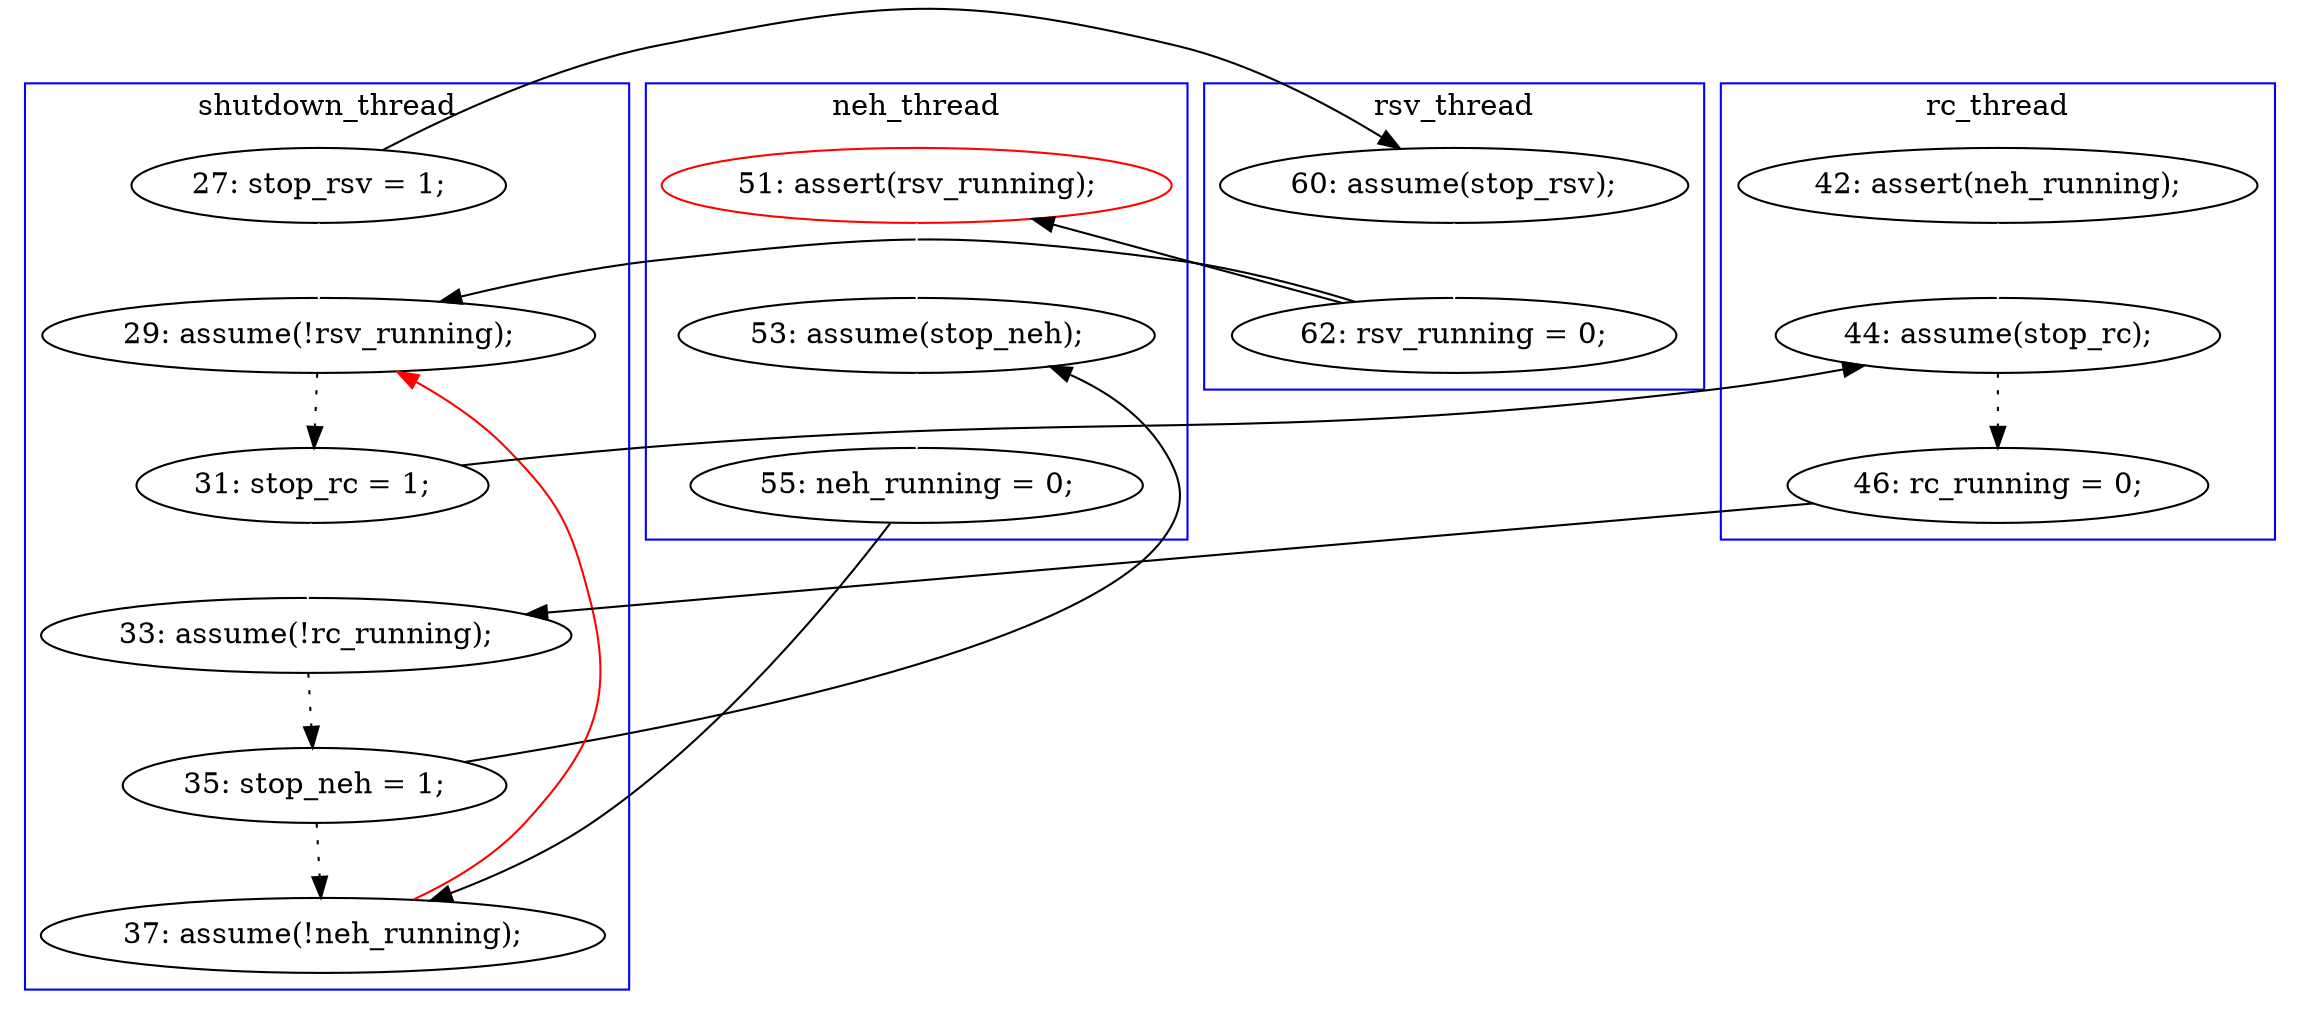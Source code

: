 digraph Counterexample {
	12 -> 19 [color = white, style = solid]
	31 -> 34 [color = black, style = dotted]
	34 -> 19 [color = red, style = solid, constraint = false]
	16 -> 18 [color = white, style = solid]
	22 -> 32 [color = white, style = solid]
	25 -> 26 [color = black, style = dotted]
	12 -> 16 [color = black, style = solid, constraint = false]
	33 -> 34 [color = black, style = solid, constraint = false]
	18 -> 22 [color = black, style = solid, constraint = false]
	32 -> 33 [color = white, style = solid]
	19 -> 21 [color = black, style = dotted]
	30 -> 31 [color = black, style = dotted]
	18 -> 19 [color = black, style = solid, constraint = false]
	26 -> 30 [color = black, style = solid, constraint = false]
	21 -> 25 [color = black, style = solid, constraint = false]
	17 -> 25 [color = white, style = solid]
	31 -> 32 [color = black, style = solid, constraint = false]
	21 -> 30 [color = white, style = solid]
	subgraph cluster4 {
		label = rsv_thread
		color = blue
		18  [label = "62: rsv_running = 0;"]
		16  [label = "60: assume(stop_rsv);"]
	}
	subgraph cluster3 {
		label = neh_thread
		color = blue
		22  [label = "51: assert(rsv_running);", color = red]
		33  [label = "55: neh_running = 0;"]
		32  [label = "53: assume(stop_neh);"]
	}
	subgraph cluster1 {
		label = shutdown_thread
		color = blue
		31  [label = "35: stop_neh = 1;"]
		30  [label = "33: assume(!rc_running);"]
		19  [label = "29: assume(!rsv_running);"]
		21  [label = "31: stop_rc = 1;"]
		12  [label = "27: stop_rsv = 1;"]
		34  [label = "37: assume(!neh_running);"]
	}
	subgraph cluster2 {
		label = rc_thread
		color = blue
		26  [label = "46: rc_running = 0;"]
		25  [label = "44: assume(stop_rc);"]
		17  [label = "42: assert(neh_running);"]
	}
}
